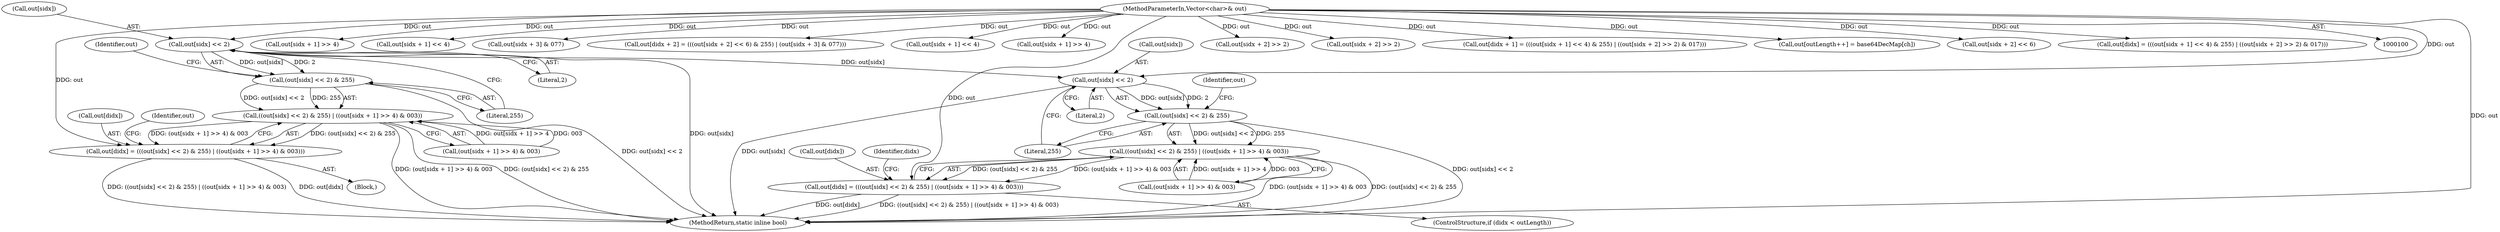 digraph "0_Chrome_91b27188b728e90c651c55a985d23ad0c26eb662@array" {
"1000302" [label="(Call,out[sidx] << 2)"];
"1000103" [label="(MethodParameterIn,Vector<char>& out)"];
"1000301" [label="(Call,(out[sidx] << 2) & 255)"];
"1000300" [label="(Call,((out[sidx] << 2) & 255) | ((out[sidx + 1] >> 4) & 003))"];
"1000296" [label="(Call,out[didx] = (((out[sidx] << 2) & 255) | ((out[sidx + 1] >> 4) & 003)))"];
"1000381" [label="(Call,out[sidx] << 2)"];
"1000380" [label="(Call,(out[sidx] << 2) & 255)"];
"1000379" [label="(Call,((out[sidx] << 2) & 255) | ((out[sidx + 1] >> 4) & 003))"];
"1000375" [label="(Call,out[didx] = (((out[sidx] << 2) & 255) | ((out[sidx + 1] >> 4) & 003)))"];
"1000103" [label="(MethodParameterIn,Vector<char>& out)"];
"1000309" [label="(Call,out[sidx + 1] >> 4)"];
"1000301" [label="(Call,(out[sidx] << 2) & 255)"];
"1000308" [label="(Call,(out[sidx + 1] >> 4) & 003)"];
"1000375" [label="(Call,out[didx] = (((out[sidx] << 2) & 255) | ((out[sidx + 1] >> 4) & 003)))"];
"1000307" [label="(Literal,255)"];
"1000432" [label="(MethodReturn,static inline bool)"];
"1000296" [label="(Call,out[didx] = (((out[sidx] << 2) & 255) | ((out[sidx + 1] >> 4) & 003)))"];
"1000325" [label="(Call,out[sidx + 1] << 4)"];
"1000302" [label="(Call,out[sidx] << 2)"];
"1000311" [label="(Identifier,out)"];
"1000386" [label="(Literal,255)"];
"1000376" [label="(Call,out[didx])"];
"1000303" [label="(Call,out[sidx])"];
"1000358" [label="(Call,out[sidx + 3] & 077)"];
"1000385" [label="(Literal,2)"];
"1000399" [label="(Identifier,didx)"];
"1000342" [label="(Call,out[didx + 2] = (((out[sidx + 2] << 6) & 255) | (out[sidx + 3] & 077)))"];
"1000319" [label="(Identifier,out)"];
"1000390" [label="(Identifier,out)"];
"1000379" [label="(Call,((out[sidx] << 2) & 255) | ((out[sidx + 1] >> 4) & 003))"];
"1000407" [label="(Call,out[sidx + 1] << 4)"];
"1000381" [label="(Call,out[sidx] << 2)"];
"1000388" [label="(Call,out[sidx + 1] >> 4)"];
"1000334" [label="(Call,out[sidx + 2] >> 2)"];
"1000382" [label="(Call,out[sidx])"];
"1000371" [label="(ControlStructure,if (didx < outLength))"];
"1000416" [label="(Call,out[sidx + 2] >> 2)"];
"1000317" [label="(Call,out[didx + 1] = (((out[sidx + 1] << 4) & 255) | ((out[sidx + 2] >> 2) & 017)))"];
"1000297" [label="(Call,out[didx])"];
"1000205" [label="(Call,out[outLength++] = base64DecMap[ch])"];
"1000350" [label="(Call,out[sidx + 2] << 6)"];
"1000387" [label="(Call,(out[sidx + 1] >> 4) & 003)"];
"1000300" [label="(Call,((out[sidx] << 2) & 255) | ((out[sidx + 1] >> 4) & 003))"];
"1000295" [label="(Block,)"];
"1000380" [label="(Call,(out[sidx] << 2) & 255)"];
"1000306" [label="(Literal,2)"];
"1000401" [label="(Call,out[didx] = (((out[sidx + 1] << 4) & 255) | ((out[sidx + 2] >> 2) & 017)))"];
"1000302" -> "1000301"  [label="AST: "];
"1000302" -> "1000306"  [label="CFG: "];
"1000303" -> "1000302"  [label="AST: "];
"1000306" -> "1000302"  [label="AST: "];
"1000307" -> "1000302"  [label="CFG: "];
"1000302" -> "1000432"  [label="DDG: out[sidx]"];
"1000302" -> "1000301"  [label="DDG: out[sidx]"];
"1000302" -> "1000301"  [label="DDG: 2"];
"1000103" -> "1000302"  [label="DDG: out"];
"1000302" -> "1000381"  [label="DDG: out[sidx]"];
"1000103" -> "1000100"  [label="AST: "];
"1000103" -> "1000432"  [label="DDG: out"];
"1000103" -> "1000205"  [label="DDG: out"];
"1000103" -> "1000296"  [label="DDG: out"];
"1000103" -> "1000309"  [label="DDG: out"];
"1000103" -> "1000317"  [label="DDG: out"];
"1000103" -> "1000325"  [label="DDG: out"];
"1000103" -> "1000334"  [label="DDG: out"];
"1000103" -> "1000342"  [label="DDG: out"];
"1000103" -> "1000350"  [label="DDG: out"];
"1000103" -> "1000358"  [label="DDG: out"];
"1000103" -> "1000375"  [label="DDG: out"];
"1000103" -> "1000381"  [label="DDG: out"];
"1000103" -> "1000388"  [label="DDG: out"];
"1000103" -> "1000401"  [label="DDG: out"];
"1000103" -> "1000407"  [label="DDG: out"];
"1000103" -> "1000416"  [label="DDG: out"];
"1000301" -> "1000300"  [label="AST: "];
"1000301" -> "1000307"  [label="CFG: "];
"1000307" -> "1000301"  [label="AST: "];
"1000311" -> "1000301"  [label="CFG: "];
"1000301" -> "1000432"  [label="DDG: out[sidx] << 2"];
"1000301" -> "1000300"  [label="DDG: out[sidx] << 2"];
"1000301" -> "1000300"  [label="DDG: 255"];
"1000300" -> "1000296"  [label="AST: "];
"1000300" -> "1000308"  [label="CFG: "];
"1000308" -> "1000300"  [label="AST: "];
"1000296" -> "1000300"  [label="CFG: "];
"1000300" -> "1000432"  [label="DDG: (out[sidx] << 2) & 255"];
"1000300" -> "1000432"  [label="DDG: (out[sidx + 1] >> 4) & 003"];
"1000300" -> "1000296"  [label="DDG: (out[sidx] << 2) & 255"];
"1000300" -> "1000296"  [label="DDG: (out[sidx + 1] >> 4) & 003"];
"1000308" -> "1000300"  [label="DDG: out[sidx + 1] >> 4"];
"1000308" -> "1000300"  [label="DDG: 003"];
"1000296" -> "1000295"  [label="AST: "];
"1000297" -> "1000296"  [label="AST: "];
"1000319" -> "1000296"  [label="CFG: "];
"1000296" -> "1000432"  [label="DDG: ((out[sidx] << 2) & 255) | ((out[sidx + 1] >> 4) & 003)"];
"1000296" -> "1000432"  [label="DDG: out[didx]"];
"1000381" -> "1000380"  [label="AST: "];
"1000381" -> "1000385"  [label="CFG: "];
"1000382" -> "1000381"  [label="AST: "];
"1000385" -> "1000381"  [label="AST: "];
"1000386" -> "1000381"  [label="CFG: "];
"1000381" -> "1000432"  [label="DDG: out[sidx]"];
"1000381" -> "1000380"  [label="DDG: out[sidx]"];
"1000381" -> "1000380"  [label="DDG: 2"];
"1000380" -> "1000379"  [label="AST: "];
"1000380" -> "1000386"  [label="CFG: "];
"1000386" -> "1000380"  [label="AST: "];
"1000390" -> "1000380"  [label="CFG: "];
"1000380" -> "1000432"  [label="DDG: out[sidx] << 2"];
"1000380" -> "1000379"  [label="DDG: out[sidx] << 2"];
"1000380" -> "1000379"  [label="DDG: 255"];
"1000379" -> "1000375"  [label="AST: "];
"1000379" -> "1000387"  [label="CFG: "];
"1000387" -> "1000379"  [label="AST: "];
"1000375" -> "1000379"  [label="CFG: "];
"1000379" -> "1000432"  [label="DDG: (out[sidx] << 2) & 255"];
"1000379" -> "1000432"  [label="DDG: (out[sidx + 1] >> 4) & 003"];
"1000379" -> "1000375"  [label="DDG: (out[sidx] << 2) & 255"];
"1000379" -> "1000375"  [label="DDG: (out[sidx + 1] >> 4) & 003"];
"1000387" -> "1000379"  [label="DDG: out[sidx + 1] >> 4"];
"1000387" -> "1000379"  [label="DDG: 003"];
"1000375" -> "1000371"  [label="AST: "];
"1000376" -> "1000375"  [label="AST: "];
"1000399" -> "1000375"  [label="CFG: "];
"1000375" -> "1000432"  [label="DDG: out[didx]"];
"1000375" -> "1000432"  [label="DDG: ((out[sidx] << 2) & 255) | ((out[sidx + 1] >> 4) & 003)"];
}
